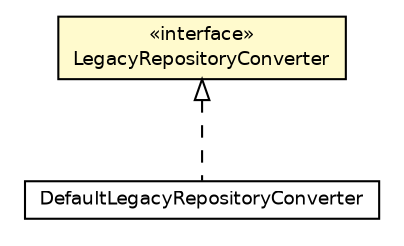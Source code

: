 #!/usr/local/bin/dot
#
# Class diagram 
# Generated by UmlGraph version 4.6 (http://www.spinellis.gr/sw/umlgraph)
#

digraph G {
	edge [fontname="Helvetica",fontsize=10,labelfontname="Helvetica",labelfontsize=10];
	node [fontname="Helvetica",fontsize=10,shape=plaintext];
	// org.apache.maven.archiva.converter.legacy.LegacyRepositoryConverter
	c148734 [label=<<table border="0" cellborder="1" cellspacing="0" cellpadding="2" port="p" bgcolor="lemonChiffon" href="./LegacyRepositoryConverter.html">
		<tr><td><table border="0" cellspacing="0" cellpadding="1">
			<tr><td> &laquo;interface&raquo; </td></tr>
			<tr><td> LegacyRepositoryConverter </td></tr>
		</table></td></tr>
		</table>>, fontname="Helvetica", fontcolor="black", fontsize=9.0];
	// org.apache.maven.archiva.converter.legacy.DefaultLegacyRepositoryConverter
	c148736 [label=<<table border="0" cellborder="1" cellspacing="0" cellpadding="2" port="p" href="./DefaultLegacyRepositoryConverter.html">
		<tr><td><table border="0" cellspacing="0" cellpadding="1">
			<tr><td> DefaultLegacyRepositoryConverter </td></tr>
		</table></td></tr>
		</table>>, fontname="Helvetica", fontcolor="black", fontsize=9.0];
	//org.apache.maven.archiva.converter.legacy.DefaultLegacyRepositoryConverter implements org.apache.maven.archiva.converter.legacy.LegacyRepositoryConverter
	c148734:p -> c148736:p [dir=back,arrowtail=empty,style=dashed];
}

